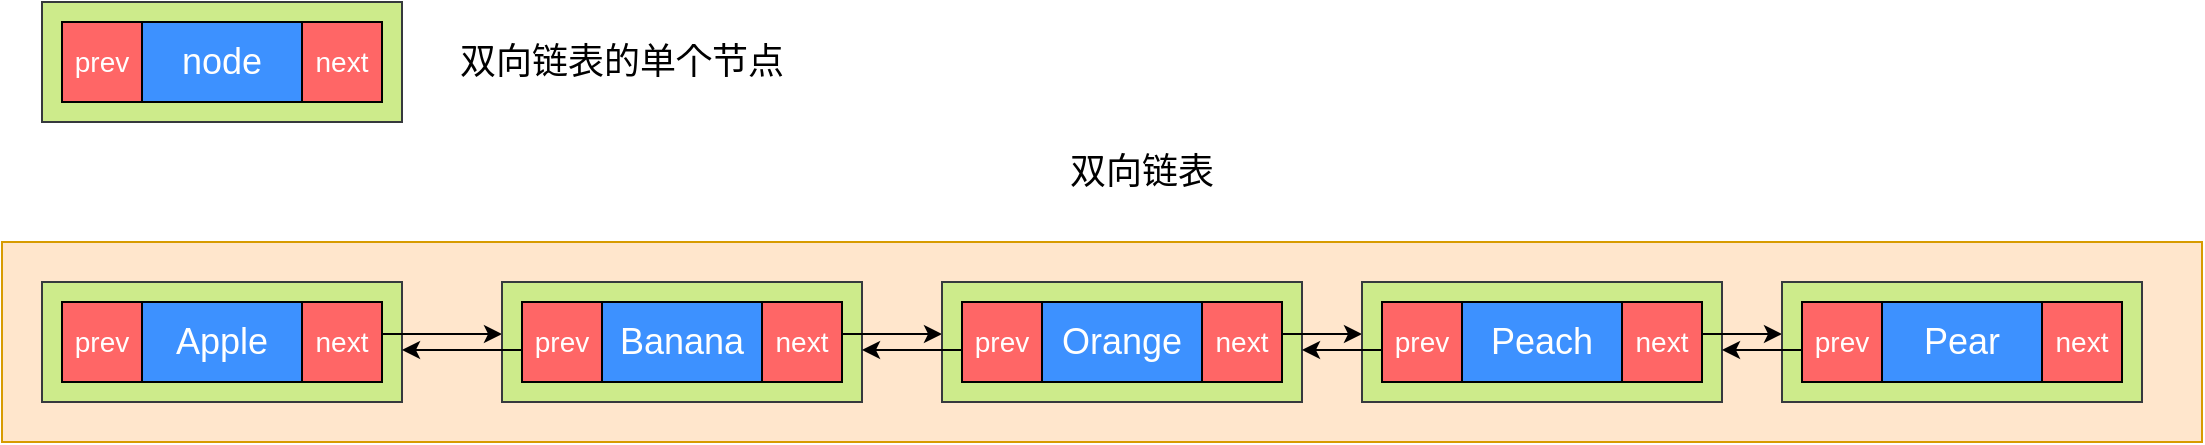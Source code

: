 <mxfile>
    <diagram id="sGTh_HIut4q6rHhZAafT" name="Page-1">
        <mxGraphModel dx="1774" dy="1133" grid="1" gridSize="10" guides="1" tooltips="1" connect="1" arrows="1" fold="1" page="1" pageScale="1" pageWidth="1200" pageHeight="1920" math="0" shadow="0">
            <root>
                <mxCell id="0"/>
                <mxCell id="1" parent="0"/>
                <mxCell id="5" value="" style="rounded=0;whiteSpace=wrap;html=1;movable=1;resizable=1;rotatable=1;deletable=1;editable=1;locked=0;connectable=1;fillColor=#ffe6cc;strokeColor=#d79b00;" parent="1" vertex="1">
                    <mxGeometry x="40" y="240" width="1100" height="100" as="geometry"/>
                </mxCell>
                <mxCell id="38" value="&lt;span style=&quot;font-size: 18px;&quot;&gt;双向链表&lt;/span&gt;" style="text;html=1;align=center;verticalAlign=middle;whiteSpace=wrap;rounded=0;" parent="1" vertex="1">
                    <mxGeometry x="480" y="190" width="260" height="30" as="geometry"/>
                </mxCell>
                <mxCell id="72" value="" style="rounded=0;whiteSpace=wrap;html=1;fillColor=#cdeb8b;strokeColor=#36393d;" parent="1" vertex="1">
                    <mxGeometry x="60" y="260" width="180" height="60" as="geometry"/>
                </mxCell>
                <mxCell id="7" value="&lt;font style=&quot;color: light-dark(rgb(255, 255, 255), rgb(237, 237, 237)); font-size: 18px;&quot;&gt;Apple&lt;/font&gt;" style="rounded=0;whiteSpace=wrap;html=1;fillColor=light-dark(#3d91ff, #ededed);" parent="1" vertex="1">
                    <mxGeometry x="110" y="270" width="80" height="40" as="geometry"/>
                </mxCell>
                <mxCell id="106" style="edgeStyle=none;html=1;exitX=1;exitY=0.5;exitDx=0;exitDy=0;" parent="1" edge="1">
                    <mxGeometry relative="1" as="geometry">
                        <mxPoint x="290" y="286" as="targetPoint"/>
                        <mxPoint x="230" y="286" as="sourcePoint"/>
                    </mxGeometry>
                </mxCell>
                <mxCell id="8" value="&lt;font style=&quot;color: light-dark(rgb(255, 255, 255), rgb(237, 237, 237)); font-size: 14px;&quot;&gt;next&lt;/font&gt;" style="rounded=0;whiteSpace=wrap;html=1;fillColor=#FF6666;" parent="1" vertex="1">
                    <mxGeometry x="190" y="270" width="40" height="40" as="geometry"/>
                </mxCell>
                <mxCell id="48" value="&lt;font style=&quot;color: light-dark(rgb(255, 255, 255), rgb(237, 237, 237)); font-size: 14px;&quot;&gt;prev&lt;/font&gt;" style="rounded=0;whiteSpace=wrap;html=1;fillColor=#FF6666;" parent="1" vertex="1">
                    <mxGeometry x="70" y="270" width="40" height="40" as="geometry"/>
                </mxCell>
                <mxCell id="90" value="" style="rounded=0;whiteSpace=wrap;html=1;fillColor=#cdeb8b;strokeColor=#36393d;" parent="1" vertex="1">
                    <mxGeometry x="290" y="260" width="180" height="60" as="geometry"/>
                </mxCell>
                <mxCell id="91" value="&lt;font style=&quot;color: light-dark(rgb(255, 255, 255), rgb(237, 237, 237)); font-size: 18px;&quot;&gt;Banana&lt;/font&gt;" style="rounded=0;whiteSpace=wrap;html=1;fillColor=light-dark(#3d91ff, #ededed);" parent="1" vertex="1">
                    <mxGeometry x="340" y="270" width="80" height="40" as="geometry"/>
                </mxCell>
                <mxCell id="109" style="edgeStyle=none;html=1;exitX=1;exitY=0.5;exitDx=0;exitDy=0;" parent="1" edge="1">
                    <mxGeometry relative="1" as="geometry">
                        <mxPoint x="510" y="286" as="targetPoint"/>
                        <mxPoint x="460" y="286" as="sourcePoint"/>
                    </mxGeometry>
                </mxCell>
                <mxCell id="92" value="&lt;font style=&quot;color: light-dark(rgb(255, 255, 255), rgb(237, 237, 237)); font-size: 14px;&quot;&gt;next&lt;/font&gt;" style="rounded=0;whiteSpace=wrap;html=1;fillColor=#FF6666;" parent="1" vertex="1">
                    <mxGeometry x="420" y="270" width="40" height="40" as="geometry"/>
                </mxCell>
                <mxCell id="107" value="" style="edgeStyle=none;html=1;" parent="1" edge="1">
                    <mxGeometry relative="1" as="geometry">
                        <mxPoint x="300" y="294.0" as="sourcePoint"/>
                        <mxPoint x="240" y="294" as="targetPoint"/>
                    </mxGeometry>
                </mxCell>
                <mxCell id="93" value="&lt;font style=&quot;color: light-dark(rgb(255, 255, 255), rgb(237, 237, 237)); font-size: 14px;&quot;&gt;prev&lt;/font&gt;" style="rounded=0;whiteSpace=wrap;html=1;fillColor=#FF6666;" parent="1" vertex="1">
                    <mxGeometry x="300" y="270" width="40" height="40" as="geometry"/>
                </mxCell>
                <mxCell id="94" value="" style="rounded=0;whiteSpace=wrap;html=1;fillColor=#cdeb8b;strokeColor=#36393d;" parent="1" vertex="1">
                    <mxGeometry x="510" y="260" width="180" height="60" as="geometry"/>
                </mxCell>
                <mxCell id="95" value="&lt;font style=&quot;color: light-dark(rgb(255, 255, 255), rgb(237, 237, 237)); font-size: 18px;&quot;&gt;Orange&lt;/font&gt;" style="rounded=0;whiteSpace=wrap;html=1;fillColor=light-dark(#3d91ff, #ededed);" parent="1" vertex="1">
                    <mxGeometry x="560" y="270" width="80" height="40" as="geometry"/>
                </mxCell>
                <mxCell id="112" style="edgeStyle=none;html=1;exitX=1;exitY=0.5;exitDx=0;exitDy=0;" parent="1" edge="1">
                    <mxGeometry relative="1" as="geometry">
                        <mxPoint x="720" y="286" as="targetPoint"/>
                        <mxPoint x="680" y="286" as="sourcePoint"/>
                    </mxGeometry>
                </mxCell>
                <mxCell id="96" value="&lt;font style=&quot;color: light-dark(rgb(255, 255, 255), rgb(237, 237, 237)); font-size: 14px;&quot;&gt;next&lt;/font&gt;" style="rounded=0;whiteSpace=wrap;html=1;fillColor=#FF6666;" parent="1" vertex="1">
                    <mxGeometry x="640" y="270" width="40" height="40" as="geometry"/>
                </mxCell>
                <mxCell id="110" style="edgeStyle=none;html=1;exitX=0;exitY=0.5;exitDx=0;exitDy=0;" parent="1" edge="1">
                    <mxGeometry relative="1" as="geometry">
                        <mxPoint x="470" y="294" as="targetPoint"/>
                        <mxPoint x="520" y="294" as="sourcePoint"/>
                    </mxGeometry>
                </mxCell>
                <mxCell id="97" value="&lt;font style=&quot;color: light-dark(rgb(255, 255, 255), rgb(237, 237, 237)); font-size: 14px;&quot;&gt;prev&lt;/font&gt;" style="rounded=0;whiteSpace=wrap;html=1;fillColor=#FF6666;" parent="1" vertex="1">
                    <mxGeometry x="520" y="270" width="40" height="40" as="geometry"/>
                </mxCell>
                <mxCell id="98" value="" style="rounded=0;whiteSpace=wrap;html=1;fillColor=#cdeb8b;strokeColor=#36393d;" parent="1" vertex="1">
                    <mxGeometry x="720" y="260" width="180" height="60" as="geometry"/>
                </mxCell>
                <mxCell id="99" value="&lt;font style=&quot;color: light-dark(rgb(255, 255, 255), rgb(237, 237, 237)); font-size: 18px;&quot;&gt;Peach&lt;/font&gt;" style="rounded=0;whiteSpace=wrap;html=1;fillColor=light-dark(#3d91ff, #ededed);" parent="1" vertex="1">
                    <mxGeometry x="770" y="270" width="80" height="40" as="geometry"/>
                </mxCell>
                <mxCell id="114" style="edgeStyle=none;html=1;exitX=1;exitY=0.5;exitDx=0;exitDy=0;entryX=0;entryY=0.5;entryDx=0;entryDy=0;" parent="1" edge="1">
                    <mxGeometry relative="1" as="geometry">
                        <mxPoint x="890" y="286" as="sourcePoint"/>
                        <mxPoint x="930" y="286" as="targetPoint"/>
                    </mxGeometry>
                </mxCell>
                <mxCell id="100" value="&lt;font style=&quot;color: light-dark(rgb(255, 255, 255), rgb(237, 237, 237)); font-size: 14px;&quot;&gt;next&lt;/font&gt;" style="rounded=0;whiteSpace=wrap;html=1;fillColor=#FF6666;" parent="1" vertex="1">
                    <mxGeometry x="850" y="270" width="40" height="40" as="geometry"/>
                </mxCell>
                <mxCell id="113" style="edgeStyle=none;html=1;exitX=0;exitY=0.5;exitDx=0;exitDy=0;entryX=1;entryY=0.5;entryDx=0;entryDy=0;" parent="1" edge="1">
                    <mxGeometry relative="1" as="geometry">
                        <mxPoint x="730" y="294" as="sourcePoint"/>
                        <mxPoint x="690" y="294" as="targetPoint"/>
                    </mxGeometry>
                </mxCell>
                <mxCell id="101" value="&lt;font style=&quot;color: light-dark(rgb(255, 255, 255), rgb(237, 237, 237)); font-size: 14px;&quot;&gt;prev&lt;/font&gt;" style="rounded=0;whiteSpace=wrap;html=1;fillColor=#FF6666;" parent="1" vertex="1">
                    <mxGeometry x="730" y="270" width="40" height="40" as="geometry"/>
                </mxCell>
                <mxCell id="102" value="" style="rounded=0;whiteSpace=wrap;html=1;fillColor=#cdeb8b;strokeColor=#36393d;" parent="1" vertex="1">
                    <mxGeometry x="930" y="260" width="180" height="60" as="geometry"/>
                </mxCell>
                <mxCell id="103" value="&lt;font style=&quot;color: light-dark(rgb(255, 255, 255), rgb(237, 237, 237)); font-size: 18px;&quot;&gt;Pear&lt;/font&gt;" style="rounded=0;whiteSpace=wrap;html=1;fillColor=light-dark(#3d91ff, #ededed);" parent="1" vertex="1">
                    <mxGeometry x="980" y="270" width="80" height="40" as="geometry"/>
                </mxCell>
                <mxCell id="104" value="&lt;font style=&quot;color: light-dark(rgb(255, 255, 255), rgb(237, 237, 237)); font-size: 14px;&quot;&gt;next&lt;/font&gt;" style="rounded=0;whiteSpace=wrap;html=1;fillColor=#FF6666;" parent="1" vertex="1">
                    <mxGeometry x="1060" y="270" width="40" height="40" as="geometry"/>
                </mxCell>
                <mxCell id="115" style="edgeStyle=none;html=1;exitX=0;exitY=0.5;exitDx=0;exitDy=0;" parent="1" edge="1">
                    <mxGeometry relative="1" as="geometry">
                        <mxPoint x="900" y="294" as="targetPoint"/>
                        <mxPoint x="940" y="294" as="sourcePoint"/>
                    </mxGeometry>
                </mxCell>
                <mxCell id="105" value="&lt;font style=&quot;color: light-dark(rgb(255, 255, 255), rgb(237, 237, 237)); font-size: 14px;&quot;&gt;prev&lt;/font&gt;" style="rounded=0;whiteSpace=wrap;html=1;fillColor=#FF6666;" parent="1" vertex="1">
                    <mxGeometry x="940" y="270" width="40" height="40" as="geometry"/>
                </mxCell>
                <mxCell id="116" value="" style="rounded=0;whiteSpace=wrap;html=1;fillColor=#cdeb8b;strokeColor=#36393d;" parent="1" vertex="1">
                    <mxGeometry x="60" y="120" width="180" height="60" as="geometry"/>
                </mxCell>
                <mxCell id="117" value="&lt;font style=&quot;color: light-dark(rgb(255, 255, 255), rgb(237, 237, 237)); font-size: 18px;&quot;&gt;node&lt;/font&gt;" style="rounded=0;whiteSpace=wrap;html=1;fillColor=light-dark(#3d91ff, #ededed);" parent="1" vertex="1">
                    <mxGeometry x="110" y="130" width="80" height="40" as="geometry"/>
                </mxCell>
                <mxCell id="118" value="&lt;font style=&quot;color: light-dark(rgb(255, 255, 255), rgb(237, 237, 237)); font-size: 14px;&quot;&gt;next&lt;/font&gt;" style="rounded=0;whiteSpace=wrap;html=1;fillColor=#FF6666;" parent="1" vertex="1">
                    <mxGeometry x="190" y="130" width="40" height="40" as="geometry"/>
                </mxCell>
                <mxCell id="119" value="&lt;font style=&quot;color: light-dark(rgb(255, 255, 255), rgb(237, 237, 237)); font-size: 14px;&quot;&gt;prev&lt;/font&gt;" style="rounded=0;whiteSpace=wrap;html=1;fillColor=#FF6666;" parent="1" vertex="1">
                    <mxGeometry x="70" y="130" width="40" height="40" as="geometry"/>
                </mxCell>
                <mxCell id="120" value="&lt;span style=&quot;font-size: 18px;&quot;&gt;双向链表的单个节点&lt;/span&gt;" style="text;html=1;align=center;verticalAlign=middle;whiteSpace=wrap;rounded=0;" parent="1" vertex="1">
                    <mxGeometry x="250" y="135" width="200" height="30" as="geometry"/>
                </mxCell>
            </root>
        </mxGraphModel>
    </diagram>
</mxfile>